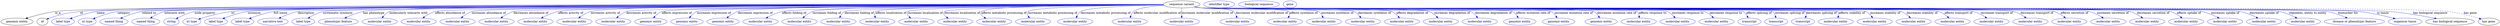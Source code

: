digraph {
	graph [bb="0,0,9907.7,122"];
	node [label="\N"];
	"sequence variant"	 [height=0.5,
		label="sequence variant",
		pos="4716.9,104",
		width=1.9244];
	"genomic entity"	 [height=0.5,
		pos="62.909,18",
		width=1.7475];
	"sequence variant" -> "genomic entity"	 [label=is_a,
		lp="247.18,61",
		pos="e,101.27,32.42 4647.5,103.71 4089.3,101.31 349.34,84.658 235.36,68 192.4,61.723 145.15,47.48 110.99,35.795"];
	id	 [height=0.5,
		pos="170.91,18",
		width=0.75];
	"sequence variant" -> id	 [color=blue,
		label=id,
		lp="347.35,61",
		pos="e,191.87,29.49 4647.6,103.88 4105.9,102.85 563.85,95.146 341.02,68 280.19,60.59 264.49,56.951 206.91,36 205.04,35.319 203.14,34.567 \
201.24,33.767",
		style=solid];
	name	 [color=blue,
		height=0.5,
		label="label type",
		pos="260.91,18",
		width=1.2425];
	"sequence variant" -> name	 [color=blue,
		label=name,
		lp="425.07,61",
		pos="e,291.22,31.355 4647.6,103.72 4102.3,101.51 518.6,86.307 409.59,68 371.59,61.618 330.17,47.014 300.72,35.228",
		style=solid];
	category	 [color=blue,
		height=0.5,
		label="iri type",
		pos="358.91,18",
		width=0.9834];
	"sequence variant" -> category	 [color=blue,
		label=category,
		lp="517.01,61",
		pos="e,384.27,30.668 4647.3,103.73 4106.7,101.58 599.34,86.898 492.72,68 457.7,61.794 419.93,46.854 393.48,34.911",
		style=solid];
	"related to"	 [color=blue,
		height=0.5,
		label="named thing",
		pos="465.91,18",
		width=1.5019];
	"sequence variant" -> "related to"	 [color=blue,
		label="related to",
		lp="616.14,61",
		pos="e,494.89,33.373 4647.6,103.75 4115.2,101.83 693.12,88.659 589.44,68 559.59,62.053 527.8,49.017 503.95,37.747",
		style=solid];
	"interacts with"	 [color=blue,
		height=0.5,
		label="named thing",
		pos="591.91,18",
		width=1.5019];
	"sequence variant" -> "interacts with"	 [color=blue,
		label="interacts with",
		lp="716.81,61",
		pos="e,613.17,34.559 4647.4,103.87 4120.8,102.85 777.77,95.296 678.1,68 657.83,62.449 637.38,50.904 621.5,40.306",
		style=solid];
	"node property"	 [color=blue,
		height=0.5,
		label=string,
		pos="693.91,18",
		width=0.8403];
	"sequence variant" -> "node property"	 [color=blue,
		label="node property",
		lp="834.98,61",
		pos="e,714.32,31.449 4647.4,103.79 4129.7,102.17 893.27,91.112 795.77,68 769.79,61.842 742.77,48.189 723.09,36.704",
		style=solid];
	iri	 [color=blue,
		height=0.5,
		label="iri type",
		pos="777.91,18",
		width=0.9834];
	"sequence variant" -> iri	 [color=blue,
		label=iri,
		lp="953.13,61",
		pos="e,805.15,29.821 4647.6,103.81 4150.2,102.43 1137,93.005 946.47,68 889.8,60.562 876.17,53.974 821.91,36 819.51,35.205 817.05,34.343 \
814.59,33.441",
		style=solid];
	synonym	 [color=blue,
		height=0.5,
		label="label type",
		pos="875.91,18",
		width=1.2425];
	"sequence variant" -> synonym	 [color=blue,
		label=synonym,
		lp="1038.6,61",
		pos="e,904.69,31.811 4647.3,103.65 4146.1,101.1 1105.5,84.924 1012.6,68 978.15,61.728 940.97,47.609 914.1,35.969",
		style=solid];
	"full name"	 [color=blue,
		height=0.5,
		label="label type",
		pos="982.91,18",
		width=1.2425];
	"sequence variant" -> "full name"	 [color=blue,
		label="full name",
		lp="1142.5,61",
		pos="e,1011.3,32.045 4647.3,103.64 4154.1,101.05 1205.7,84.871 1115.6,68 1082.3,61.763 1046.5,47.785 1020.5,36.19",
		style=solid];
	description	 [color=blue,
		height=0.5,
		label="narrative text",
		pos="1102.9,18",
		width=1.5834];
	"sequence variant" -> description	 [color=blue,
		label=description,
		lp="1245,61",
		pos="e,1130,34.085 4647.6,103.68 4163.2,101.41 1300.7,87.186 1213.7,68 1187.5,62.219 1160,49.842 1138.9,38.849",
		style=solid];
	"systematic synonym"	 [color=blue,
		height=0.5,
		label="label type",
		pos="1222.9,18",
		width=1.2425];
	"sequence variant" -> "systematic synonym"	 [color=blue,
		label="systematic synonym",
		lp="1370.9,61",
		pos="e,1244.5,34.062 4647.3,103.74 4169.9,101.87 1396.5,90.104 1313,68 1291.7,62.364 1270,50.575 1253.3,39.859",
		style=solid];
	"has phenotype"	 [color=blue,
		height=0.5,
		label="phenotypic feature",
		pos="1361.9,18",
		width=2.1155];
	"sequence variant" -> "has phenotype"	 [color=blue,
		label="has phenotype",
		lp="1512.1,61",
		pos="e,1390,34.818 4647.6,103.63 4184.2,101.09 1551.7,85.916 1471.4,68 1446.1,62.352 1419.6,50.443 1399.1,39.664",
		style=solid];
	"molecularly interacts with"	 [color=blue,
		height=0.5,
		label="molecular entity",
		pos="1523.9,18",
		width=1.8837];
	"sequence variant" -> "molecularly interacts with"	 [color=blue,
		label="molecularly interacts with",
		lp="1650,61",
		pos="e,1536.9,35.908 4647.6,103.9 4192.6,103.18 1650.3,97.803 1576.7,68 1564,62.84 1552.5,53.023 1543.6,43.445",
		style=solid];
	"affects abundance of"	 [color=blue,
		height=0.5,
		label="molecular entity",
		pos="1677.9,18",
		width=1.8837];
	"sequence variant" -> "affects abundance of"	 [color=blue,
		label="affects abundance of",
		lp="1814.7,61",
		pos="e,1698,35.265 4647.4,103.68 4207.6,101.59 1827.9,89.332 1756.3,68 1738.3,62.611 1720.4,51.736 1706.2,41.5",
		style=solid];
	"increases abundance of"	 [color=blue,
		height=0.5,
		label="molecular entity",
		pos="1831.9,18",
		width=1.8837];
	"sequence variant" -> "increases abundance of"	 [color=blue,
		label="increases abundance of",
		lp="1968.8,61",
		pos="e,1850.1,35.49 4647.4,103.68 4220.6,101.62 1970.4,89.755 1903.1,68 1886.6,62.667 1870.6,52.056 1857.9,41.976",
		style=solid];
	"decreases abundance of"	 [color=blue,
		height=0.5,
		label="molecular entity",
		pos="1985.9,18",
		width=1.8837];
	"sequence variant" -> "decreases abundance of"	 [color=blue,
		label="decreases abundance of",
		lp="2134,61",
		pos="e,2007,35.263 4647.5,103.56 4236.1,100.9 2131.5,86.409 2067.8,68 2048.9,62.557 2030.1,51.527 2015.2,41.209",
		style=solid];
	"affects activity of"	 [color=blue,
		height=0.5,
		label="molecular entity",
		pos="2139.9,18",
		width=1.8837];
	"sequence variant" -> "affects activity of"	 [color=blue,
		label="affects activity of",
		lp="2290.8,61",
		pos="e,2165.8,34.784 4647.6,103.85 4258.8,102.92 2361.2,96.92 2241.2,68 2217.8,62.352 2193.5,50.605 2174.6,39.915",
		style=solid];
	"increases activity of"	 [color=blue,
		height=0.5,
		label="molecular entity",
		pos="2293.9,18",
		width=1.8837];
	"sequence variant" -> "increases activity of"	 [color=blue,
		label="increases activity of",
		lp="2428.9,61",
		pos="e,2313.9,35.243 4647.6,103.46 4265.1,100.39 2427.8,84.829 2372,68 2354,62.581 2336.1,51.703 2322.1,41.474",
		style=solid];
	"decreases activity of"	 [color=blue,
		height=0.5,
		label="molecular entity",
		pos="2447.9,18",
		width=1.8837];
	"sequence variant" -> "decreases activity of"	 [color=blue,
		label="decreases activity of",
		lp="2571,61",
		pos="e,2464.7,35.699 4647.6,103.46 4279.1,100.51 2565.2,85.872 2513.6,68 2498.3,62.702 2483.7,52.347 2472.2,42.429",
		style=solid];
	"affects expression of"	 [color=blue,
		height=0.5,
		label="genomic entity",
		pos="2596.9,18",
		width=1.7475];
	"sequence variant" -> "affects expression of"	 [color=blue,
		label="affects expression of",
		lp="2712.7,61",
		pos="e,2611.4,35.905 4647.4,103.44 4292.9,100.49 2701.8,86.268 2654.3,68 2640.7,62.785 2628.2,52.824 2618.4,43.157",
		style=solid];
	"increases expression of"	 [color=blue,
		height=0.5,
		label="genomic entity",
		pos="2740.9,18",
		width=1.7475];
	"sequence variant" -> "increases expression of"	 [color=blue,
		label="increases expression of",
		lp="2860.8,61",
		pos="e,2754.4,35.879 4647.4,103.37 4308,100.22 2838.9,85.606 2795.1,68 2782.1,62.804 2770.4,52.982 2761.2,43.409",
		style=solid];
	"decreases expression of"	 [color=blue,
		height=0.5,
		label="genomic entity",
		pos="2884.9,18",
		width=1.7475];
	"sequence variant" -> "decreases expression of"	 [color=blue,
		label="decreases expression of",
		lp="3023,61",
		pos="e,2903.3,35.444 4647.5,103.7 4331.2,102.21 3038.3,94.521 2956.7,68 2940.1,62.606 2924,51.989 2911.2,41.921",
		style=solid];
	"affects folding of"	 [color=blue,
		height=0.5,
		label="molecular entity",
		pos="3033.9,18",
		width=1.8837];
	"sequence variant" -> "affects folding of"	 [color=blue,
		label="affects folding of",
		lp="3176,61",
		pos="e,3058.1,34.964 4647.2,103.32 4350.2,100.31 3202.1,87.465 3127.7,68 3106.2,62.345 3084,50.877 3066.7,40.349",
		style=solid];
	"increases folding of"	 [color=blue,
		height=0.5,
		label="molecular entity",
		pos="3187.9,18",
		width=1.8837];
	"sequence variant" -> "increases folding of"	 [color=blue,
		label="increases folding of",
		lp="3309.1,61",
		pos="e,3204.7,35.65 4647.5,103.48 4365.8,101.23 3319.8,91.317 3253.5,68 3238.2,62.638 3223.7,52.276 3212.2,42.369",
		style=solid];
	"decreases folding of"	 [color=blue,
		height=0.5,
		label="molecular entity",
		pos="3341.9,18",
		width=1.8837];
	"sequence variant" -> "decreases folding of"	 [color=blue,
		label="decreases folding of",
		lp="3443.3,61",
		pos="e,3352.6,36.264 4647.4,103.65 4381.9,102.12 3443.7,94.829 3386.2,68 3375.2,62.895 3365.9,53.671 3358.6,44.524",
		style=solid];
	"affects localization of"	 [color=blue,
		height=0.5,
		label="molecular entity",
		pos="3495.9,18",
		width=1.8837];
	"sequence variant" -> "affects localization of"	 [color=blue,
		label="affects localization of",
		lp="3573.4,61",
		pos="e,3497.1,36.267 4647.6,102.99 4394.8,99.167 3535.8,84.96 3512.9,68 3505.9,62.808 3501.7,54.556 3499.3,46.24",
		style=solid];
	"increases localization of"	 [color=blue,
		height=0.5,
		label="molecular entity",
		pos="3649.9,18",
		width=1.8837];
	"sequence variant" -> "increases localization of"	 [color=blue,
		label="increases localization of",
		lp="3710.5,61",
		pos="e,3640.8,35.97 4647.7,102.96 4412.9,99.288 3660.2,86.11 3642.6,68 3636.9,62.083 3636.4,53.785 3638,45.647",
		style=solid];
	"decreases localization of"	 [color=blue,
		height=0.5,
		label="molecular entity",
		pos="3803.9,18",
		width=1.8837];
	"sequence variant" -> "decreases localization of"	 [color=blue,
		label="decreases localization of",
		lp="3855.7,61",
		pos="e,3789.6,35.667 4647.5,102.59 4434.1,98.098 3801.2,83.493 3786.3,68 3780.1,61.572 3781.2,52.842 3784.8,44.476",
		style=solid];
	"affects metabolic processing of"	 [color=blue,
		height=0.5,
		label="molecular entity",
		pos="3957.9,18",
		width=1.8837];
	"sequence variant" -> "affects metabolic processing of"	 [color=blue,
		label="affects metabolic processing of",
		lp="4019.1,61",
		pos="e,3938.7,35.714 4647.4,103.39 4459.8,101.4 3956.1,93.675 3931.6,68 3925,61.085 3927.2,52.185 3932.6,43.814",
		style=solid];
	"increases metabolic processing of"	 [color=blue,
		height=0.5,
		label="molecular entity",
		pos="4111.9,18",
		width=1.8837];
	"sequence variant" -> "increases metabolic processing of"	 [color=blue,
		label="increases metabolic processing of",
		lp="4212.2,61",
		pos="e,4108.6,36.233 4647.8,102.21 4494.2,97.927 4136.3,86.046 4117.4,68 4111.5,62.411 4109.2,54.302 4108.6,46.236",
		style=solid];
	"decreases metabolic processing of"	 [color=blue,
		height=0.5,
		label="molecular entity",
		pos="4293.9,18",
		width=1.8837];
	"sequence variant" -> "decreases metabolic processing of"	 [color=blue,
		label="decreases metabolic processing of",
		lp="4418.3,61",
		pos="e,4299.4,36.301 4648.4,101.2 4542.6,96.368 4348.7,85.28 4322,68 4313.8,62.673 4307.8,54.053 4303.4,45.459",
		style=solid];
	"affects molecular modification of"	 [color=blue,
		height=0.5,
		label="molecular entity",
		pos="4507.9,18",
		width=1.8837];
	"sequence variant" -> "affects molecular modification of"	 [color=blue,
		label="affects molecular modification of",
		lp="4620.9,61",
		pos="e,4510.4,36.288 4650.8,98.323 4603.7,93.034 4545.5,83.571 4526.9,68 4520.3,62.404 4515.9,54.191 4513.1,46.033",
		style=solid];
	"increases molecular modification of"	 [color=blue,
		height=0.5,
		label="molecular entity",
		pos="4716.9,18",
		width=1.8837];
	"sequence variant" -> "increases molecular modification of"	 [color=blue,
		label="increases molecular modification of",
		lp="4817,61",
		pos="e,4716.9,36.212 4716.9,85.762 4716.9,74.36 4716.9,59.434 4716.9,46.494",
		style=solid];
	"decreases molecular modification of"	 [color=blue,
		height=0.5,
		label="molecular entity",
		pos="4939.9,18",
		width=1.8837];
	"sequence variant" -> "decreases molecular modification of"	 [color=blue,
		label="decreases molecular modification of",
		lp="5031.2,61",
		pos="e,4936.6,35.994 4768.2,91.705 4777.4,89.674 4786.9,87.684 4795.9,86 4849.8,75.904 4874.3,101.23 4917.9,68 4925.2,62.462 4930.1,54.014 \
4933.4,45.629",
		style=solid];
	"affects synthesis of"	 [color=blue,
		height=0.5,
		label="molecular entity",
		pos="5128.9,18",
		width=1.8837];
	"sequence variant" -> "affects synthesis of"	 [color=blue,
		label="affects synthesis of",
		lp="5196.4,61",
		pos="e,5138.3,35.903 4766.4,91.361 4776.1,89.264 4786.3,87.339 4795.9,86 4833.5,80.766 5110.8,95.527 5136.9,68 5142.6,62.015 5143,53.699 \
5141.3,45.565",
		style=solid];
	"increases synthesis of"	 [color=blue,
		height=0.5,
		label="molecular entity",
		pos="5282.9,18",
		width=1.8837];
	"sequence variant" -> "increases synthesis of"	 [color=blue,
		label="increases synthesis of",
		lp="5328.6,61",
		pos="e,5277.5,36.017 4766.4,91.258 4776.1,89.169 4786.3,87.274 4795.9,86 4846.4,79.315 5210.3,94.282 5253.9,68 5262.5,62.828 5268.8,54.081 \
5273.3,45.336",
		style=solid];
	"decreases synthesis of"	 [color=blue,
		height=0.5,
		label="molecular entity",
		pos="5436.9,18",
		width=1.8837];
	"sequence variant" -> "decreases synthesis of"	 [color=blue,
		label="decreases synthesis of",
		lp="5473.7,61",
		pos="e,5426.3,36.247 4766,91.278 4775.8,89.159 4786.1,87.248 4795.9,86 4861.7,77.589 5332.9,96.245 5392.9,68 5403.8,62.876 5413.1,53.648 \
5420.3,44.503",
		style=solid];
	"affects degradation of"	 [color=blue,
		height=0.5,
		label="molecular entity",
		pos="5590.9,18",
		width=1.8837];
	"sequence variant" -> "affects degradation of"	 [color=blue,
		label="affects degradation of",
		lp="5622.8,61",
		pos="e,5578.4,35.831 4765.9,91.232 4775.8,89.117 4786.1,87.219 4795.9,86 4878,75.764 5463.7,100.19 5539.9,68 5552.2,62.796 5563.2,53.107 \
5571.8,43.634",
		style=solid];
	"increases degradation of"	 [color=blue,
		height=0.5,
		label="molecular entity",
		pos="5744.9,18",
		width=1.8837];
	"sequence variant" -> "increases degradation of"	 [color=blue,
		label="increases degradation of",
		lp="5778.9,61",
		pos="e,5730.5,35.888 4765.9,91.201 4775.8,89.089 4786.1,87.199 4795.9,86 4845.1,79.963 5641.7,85.929 5687.9,68 5701.4,62.764 5713.8,52.8 \
5723.6,43.136",
		style=solid];
	"decreases degradation of"	 [color=blue,
		height=0.5,
		label="molecular entity",
		pos="5898.9,18",
		width=1.8837];
	"sequence variant" -> "decreases degradation of"	 [color=blue,
		label="decreases degradation of",
		lp="5941.1,61",
		pos="e,5887.4,35.843 4765.9,91.177 4775.8,89.066 4786.1,87.184 4795.9,86 4854.1,78.951 5797.2,91.443 5850.9,68 5862.7,62.864 5873,53.319 \
5881,43.934",
		style=solid];
	"affects mutation rate of"	 [color=blue,
		height=0.5,
		label="genomic entity",
		pos="6051.9,18",
		width=1.7475];
	"sequence variant" -> "affects mutation rate of"	 [color=blue,
		label="affects mutation rate of",
		lp="6096.9,61",
		pos="e,6043.4,36.251 4765.9,91.159 4775.8,89.05 4786.1,87.173 4795.9,86 4863.1,77.939 5953.5,98.519 6013.9,68 6023.9,62.932 6032.1,53.841 \
6038.2,44.788",
		style=solid];
	"increases mutation rate of"	 [color=blue,
		height=0.5,
		label="genomic entity",
		pos="6204.9,18",
		width=1.7475];
	"sequence variant" -> "increases mutation rate of"	 [color=blue,
		label="increases mutation rate of",
		lp="6256,61",
		pos="e,6196.1,36.271 4765.9,91.146 4775.8,89.039 4786.1,87.165 4795.9,86 4833.7,81.498 6131.8,84.922 6165.9,68 6176.1,62.955 6184.4,53.869 \
6190.7,44.812",
		style=solid];
	"decreases mutation rate of"	 [color=blue,
		height=0.5,
		label="genomic entity",
		pos="6366.9,18",
		width=1.7475];
	"sequence variant" -> "decreases mutation rate of"	 [color=blue,
		label="decreases mutation rate of",
		lp="6422.2,61",
		pos="e,6359.4,36.223 4765.9,91.135 4775.8,89.028 4786.1,87.158 4795.9,86 4838.3,80.982 6294.2,87.927 6331.9,68 6341.5,62.953 6349,53.99 \
6354.5,45.033",
		style=solid];
	"affects response to"	 [color=blue,
		height=0.5,
		label="molecular entity",
		pos="6515.9,18",
		width=1.8837];
	"sequence variant" -> "affects response to"	 [color=blue,
		label="affects response to",
		lp="6562.9,61",
		pos="e,6515.2,36.302 4765.9,91.126 4775.8,89.02 4786.1,87.152 4795.9,86 4842.9,80.461 6461.8,96.11 6499.9,68 6506.9,62.844 6510.9,54.601 \
6513.2,46.283",
		style=solid];
	"increases response to"	 [color=blue,
		height=0.5,
		label="molecular entity",
		pos="6669.9,18",
		width=1.8837];
	"sequence variant" -> "increases response to"	 [color=blue,
		label="increases response to",
		lp="6700,61",
		pos="e,6657.5,35.903 4765.9,91.121 4775.8,89.015 4786.1,87.149 4795.9,86 4846.2,80.091 6572.1,87.379 6618.9,68 6631.3,62.884 6642.3,53.209 \
6650.8,43.723",
		style=solid];
	"decreases response to"	 [color=blue,
		height=0.5,
		label="molecular entity",
		pos="6823.9,18",
		width=1.8837];
	"sequence variant" -> "decreases response to"	 [color=blue,
		label="decreases response to",
		lp="6848.2,61",
		pos="e,6808.5,35.719 4765.9,91.115 4775.8,89.01 4786.1,87.145 4795.9,86 4850.2,79.644 6711.5,86.628 6762.9,68 6777.3,62.779 6790.8,52.575 \
6801.4,42.739",
		style=solid];
	"affects splicing of"	 [color=blue,
		height=0.5,
		label=transcript,
		pos="6953.9,18",
		width=1.2084];
	"sequence variant" -> "affects splicing of"	 [color=blue,
		label="affects splicing of",
		lp="6980.9,61",
		pos="e,6944.7,35.815 4765.9,91.11 4775.8,89.006 4786.1,87.142 4795.9,86 4854.3,79.178 6859.9,93.38 6912.9,68 6923.6,62.881 6932.5,53.471 \
6939.2,44.183",
		style=solid];
	"increases splicing of"	 [color=blue,
		height=0.5,
		label=transcript,
		pos="7058.9,18",
		width=1.2084];
	"sequence variant" -> "increases splicing of"	 [color=blue,
		label="increases splicing of",
		lp="7105.1,61",
		pos="e,7055.3,36.033 4765.9,91.107 4775.8,89.002 4786.1,87.14 4795.9,86 4826.8,82.4 7008.7,84.668 7034.9,68 7042.9,62.901 7048.3,54.288 \
7052,45.635",
		style=solid];
	"decreases splicing of"	 [color=blue,
		height=0.5,
		label=transcript,
		pos="7163.9,18",
		width=1.2084];
	"sequence variant" -> "decreases splicing of"	 [color=blue,
		label="decreases splicing of",
		lp="7231.2,61",
		pos="e,7170.5,36.099 4765.9,91.103 4775.8,88.999 4786.1,87.138 4795.9,86 4828.6,82.196 7142.7,91.364 7165.9,68 7171.6,62.277 7172.9,54.132 \
7172.2,46.073",
		style=solid];
	"affects stability of"	 [color=blue,
		height=0.5,
		label="molecular entity",
		pos="7292.9,18",
		width=1.8837];
	"sequence variant" -> "affects stability of"	 [color=blue,
		label="affects stability of",
		lp="7351.3,61",
		pos="e,7299.1,36.104 4765.9,91.1 4775.8,88.996 4786.1,87.136 4795.9,86 4830.4,81.998 7269.5,92.622 7293.9,68 7299.6,62.281 7301,54.137 \
7300.5,46.078",
		style=solid];
	"increases stability of"	 [color=blue,
		height=0.5,
		label="molecular entity",
		pos="7446.9,18",
		width=1.8837];
	"sequence variant" -> "increases stability of"	 [color=blue,
		label="increases stability of",
		lp="7481.4,61",
		pos="e,7437.4,36.323 4765.9,91.098 4775.8,88.994 4786.1,87.134 4795.9,86 4867.9,77.648 7340.5,99.238 7405.9,68 7416.3,63.015 7425,53.94 \
7431.7,44.876",
		style=solid];
	"decreases stability of"	 [color=blue,
		height=0.5,
		label="molecular entity",
		pos="7600.9,18",
		width=1.8837];
	"sequence variant" -> "decreases stability of"	 [color=blue,
		label="decreases stability of",
		lp="7625.6,61",
		pos="e,7586.5,35.717 4765.9,91.095 4775.8,88.992 4786.1,87.133 4795.9,86 4871.7,77.222 7471.5,94.81 7542.9,68 7556.7,62.826 7569.4,52.769 \
7579.4,43.023",
		style=solid];
	"affects transport of"	 [color=blue,
		height=0.5,
		label="molecular entity",
		pos="7754.9,18",
		width=1.8837];
	"sequence variant" -> "affects transport of"	 [color=blue,
		label="affects transport of",
		lp="7767.7,61",
		pos="e,7738,35.514 4765.9,91.093 4775.8,88.989 4786.1,87.131 4795.9,86 4875.7,76.772 7611.7,93.55 7687.9,68 7703.6,62.749 7718.5,52.293 \
7730.3,42.294",
		style=solid];
	"increases transport of"	 [color=blue,
		height=0.5,
		label="molecular entity",
		pos="7908.9,18",
		width=1.8837];
	"sequence variant" -> "increases transport of"	 [color=blue,
		label="increases transport of",
		lp="7916.8,61",
		pos="e,7887.3,35.073 4765.9,91.091 4775.8,88.987 4786.1,87.13 4795.9,86 4879.5,76.35 7742.8,90.341 7823.9,68 7843.5,62.602 7863.2,51.46 \
7878.7,41.061",
		style=solid];
	"decreases transport of"	 [color=blue,
		height=0.5,
		label="molecular entity",
		pos="8062.9,18",
		width=1.8837];
	"sequence variant" -> "decreases transport of"	 [color=blue,
		label="decreases transport of",
		lp="8073.9,61",
		pos="e,8041.8,35.318 4765.9,91.088 4775.8,88.985 4786.1,87.128 4795.9,86 4883.8,75.862 7895.8,92.162 7980.9,68 7999.8,62.633 8018.7,51.609 \
8033.6,41.275",
		style=solid];
	"affects secretion of"	 [color=blue,
		height=0.5,
		label="molecular entity",
		pos="8216.9,18",
		width=1.8837];
	"sequence variant" -> "affects secretion of"	 [color=blue,
		label="affects secretion of",
		lp="8222,61",
		pos="e,8197,35.308 4765.9,91.086 4775.8,88.983 4786.1,87.127 4795.9,86 4888.2,75.372 8049.9,94.351 8138.9,68 8156.9,62.67 8174.7,51.801 \
8188.8,41.553",
		style=solid];
	"increases secretion of"	 [color=blue,
		height=0.5,
		label="molecular entity",
		pos="8370.9,18",
		width=1.8837];
	"sequence variant" -> "increases secretion of"	 [color=blue,
		label="increases secretion of",
		lp="8374.2,61",
		pos="e,8347.3,35.093 4765.9,91.085 4775.8,88.982 4786.1,87.126 4795.9,86 4892,74.937 8185.2,92.077 8278.9,68 8300.2,62.53 8321.9,51.071 \
8338.9,40.503",
		style=solid];
	"decreases secretion of"	 [color=blue,
		height=0.5,
		label="molecular entity",
		pos="8524.9,18",
		width=1.8837];
	"sequence variant" -> "decreases secretion of"	 [color=blue,
		label="decreases secretion of",
		lp="8532.3,61",
		pos="e,8502.7,35.085 4765.9,91.083 4775.8,88.98 4786.1,87.125 4795.9,86 4896.4,74.443 8340.2,94.329 8437.9,68 8458.1,62.568 8478.4,51.268 \
8494.4,40.784",
		style=solid];
	"affects uptake of"	 [color=blue,
		height=0.5,
		label="molecular entity",
		pos="8678.9,18",
		width=1.8837];
	"sequence variant" -> "affects uptake of"	 [color=blue,
		label="affects uptake of",
		lp="8675.4,61",
		pos="e,8658.1,35.321 4765.9,91.081 4775.8,88.979 4786.1,87.124 4795.9,86 4900.8,73.946 8496.4,97.073 8597.9,68 8616.6,62.638 8635.3,51.614 \
8650,41.279",
		style=solid];
	"increases uptake of"	 [color=blue,
		height=0.5,
		label="molecular entity",
		pos="8832.9,18",
		width=1.8837];
	"sequence variant" -> "increases uptake of"	 [color=blue,
		label="increases uptake of",
		lp="8819.6,61",
		pos="e,8805.9,34.623 4765.5,91.17 4775.5,89.031 4786,87.139 4795.9,86 4904.4,73.549 8619.4,91.915 8725.9,68 8750.9,62.391 8777,50.357 \
8797.1,39.5",
		style=solid];
	"decreases uptake of"	 [color=blue,
		height=0.5,
		label="molecular entity",
		pos="8986.9,18",
		width=1.8837];
	"sequence variant" -> "decreases uptake of"	 [color=blue,
		label="decreases uptake of",
		lp="8972.7,61",
		pos="e,8959.1,34.627 4765.5,91.169 4775.5,89.03 4786,87.138 4795.9,86 4908.5,73.08 8766.2,92.243 8876.9,68 8902.5,62.398 8929.3,50.364 \
8950,39.506",
		style=solid];
	"regulates, entity to entity"	 [color=blue,
		height=0.5,
		label="molecular entity",
		pos="9140.9,18",
		width=1.8837];
	"sequence variant" -> "regulates, entity to entity"	 [color=blue,
		label="regulates, entity to entity",
		lp="9142.5,61",
		pos="e,9113.4,34.628 4765.5,91.168 4775.5,89.029 4786,87.137 4795.9,86 4912.8,72.599 8917,93.353 9031.9,68 9057.3,62.398 9083.9,50.364 \
9104.4,39.506",
		style=solid];
	"biomarker for"	 [color=blue,
		height=0.5,
		label="disease or phenotypic feature",
		pos="9339.9,18",
		width=3.1523];
	"sequence variant" -> "biomarker for"	 [color=blue,
		label="biomarker for",
		lp="9300.6,61",
		pos="e,9307,35.266 4765.5,91.166 4775.5,89.027 4786,87.137 4795.9,86 4917.9,72.028 9095.4,91.631 9215.9,68 9244.2,62.444 9274.3,50.486 \
9297.7,39.657",
		style=solid];
	"in taxon"	 [color=blue,
		height=0.5,
		label="organism taxon",
		pos="9535.9,18",
		width=1.7978];
	"sequence variant" -> "in taxon"	 [color=blue,
		label="in taxon",
		lp="9435.7,61",
		pos="e,9494.3,31.991 4765.5,91.165 4775.5,89.026 4786,87.136 4795.9,86 5046.9,57.267 9092.4,100.43 9342.9,68 9391.8,61.678 9445.9,46.938 \
9484.4,35.09",
		style=solid];
	"has biological sequence"	 [height=0.5,
		pos="9712.9,18",
		width=2.6136];
	"sequence variant" -> "has biological sequence"	 [color=blue,
		label="has biological sequence",
		lp="9619.4,61",
		pos="e,9656.6,32.465 4765.5,91.165 4775.5,89.026 4786,87.136 4795.9,86 5053.5,56.528 9204,93.942 9461.9,68 9525.3,61.622 9596.5,46.694 \
9646.8,34.8",
		style=solid];
	"has gene"	 [height=0.5,
		pos="9866.9,18",
		width=1.1333];
	"sequence variant" -> "has gene"	 [color=blue,
		label="has gene",
		lp="9778.2,61",
		pos="e,9835.8,29.834 4765.5,91.163 4775.5,89.024 4786,87.135 4795.9,86 5066,55.112 9420.2,102.22 9689.9,68 9737.8,61.92 9790.9,45.566 \
9826.3,33.204",
		style=dashed];
	"sequence variant_id"	 [color=blue,
		height=0.5,
		label="identifier type",
		pos="4863.9,104",
		width=1.652];
	"sequence variant_has biological sequence"	 [color=blue,
		height=0.5,
		label="biological sequence",
		pos="5021.9,104",
		width=2.2247];
	"sequence variant_has gene"	 [color=blue,
		height=0.5,
		label=gene,
		pos="5146.9,104",
		width=0.75];
}
